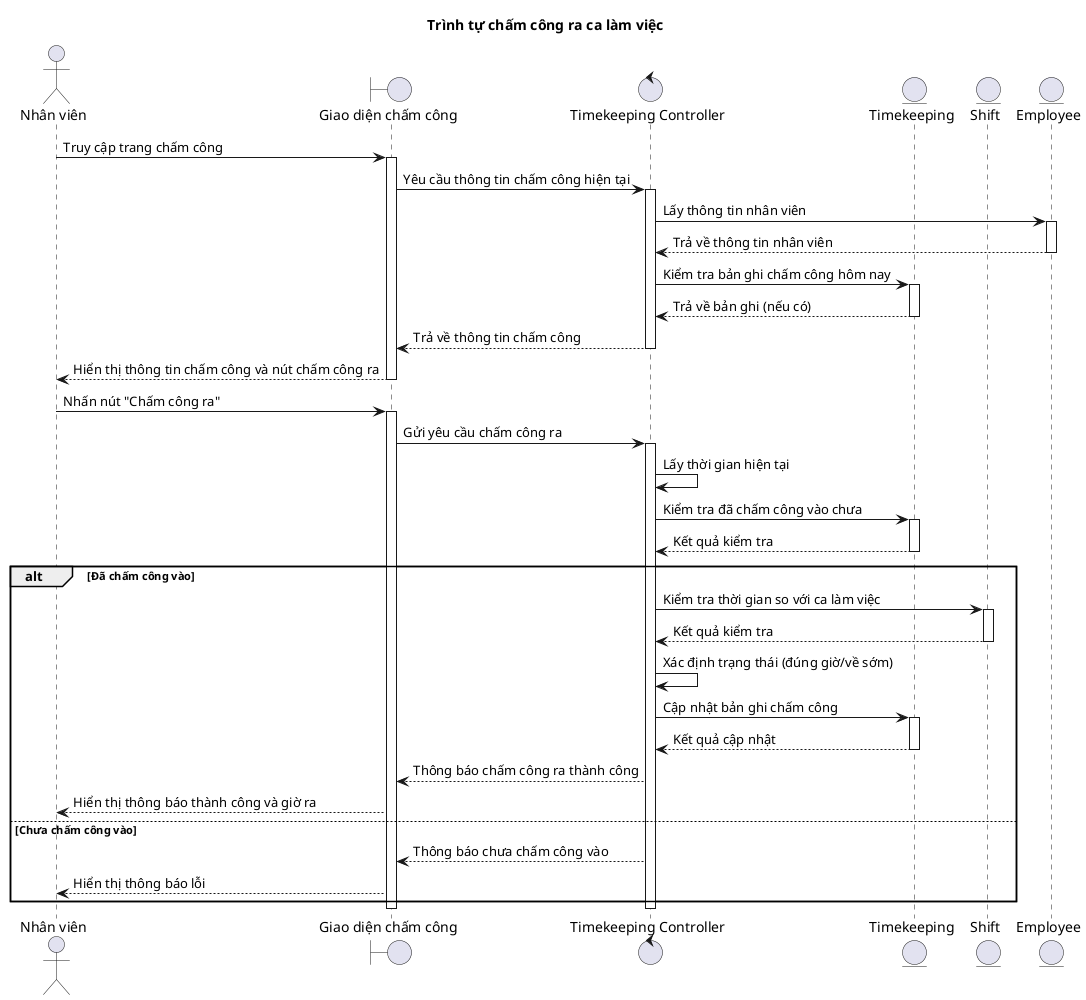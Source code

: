 @startuml Chấm công ra ca
title Trình tự chấm công ra ca làm việc

actor "Nhân viên" as Employee
boundary "Giao diện chấm công" as UI
control "Timekeeping Controller" as Controller
entity "Timekeeping" as TimekeepingEntity
entity "Shift" as ShiftEntity
entity "Employee" as EmployeeEntity

Employee -> UI: Truy cập trang chấm công
activate UI

UI -> Controller: Yêu cầu thông tin chấm công hiện tại
activate Controller

Controller -> EmployeeEntity: Lấy thông tin nhân viên
activate EmployeeEntity
EmployeeEntity --> Controller: Trả về thông tin nhân viên
deactivate EmployeeEntity

Controller -> TimekeepingEntity: Kiểm tra bản ghi chấm công hôm nay
activate TimekeepingEntity
TimekeepingEntity --> Controller: Trả về bản ghi (nếu có)
deactivate TimekeepingEntity

Controller --> UI: Trả về thông tin chấm công
deactivate Controller

UI --> Employee: Hiển thị thông tin chấm công và nút chấm công ra
deactivate UI

Employee -> UI: Nhấn nút "Chấm công ra"
activate UI

UI -> Controller: Gửi yêu cầu chấm công ra
activate Controller

Controller -> Controller: Lấy thời gian hiện tại

Controller -> TimekeepingEntity: Kiểm tra đã chấm công vào chưa
activate TimekeepingEntity
TimekeepingEntity --> Controller: Kết quả kiểm tra
deactivate TimekeepingEntity

alt Đã chấm công vào
    Controller -> ShiftEntity: Kiểm tra thời gian so với ca làm việc
    activate ShiftEntity
    ShiftEntity --> Controller: Kết quả kiểm tra
    deactivate ShiftEntity
    
    Controller -> Controller: Xác định trạng thái (đúng giờ/về sớm)
    
    Controller -> TimekeepingEntity: Cập nhật bản ghi chấm công
    activate TimekeepingEntity
    TimekeepingEntity --> Controller: Kết quả cập nhật
    deactivate TimekeepingEntity
    
    Controller --> UI: Thông báo chấm công ra thành công
    UI --> Employee: Hiển thị thông báo thành công và giờ ra
    
else Chưa chấm công vào
    Controller --> UI: Thông báo chưa chấm công vào
    UI --> Employee: Hiển thị thông báo lỗi
end

deactivate Controller
deactivate UI

@enduml 